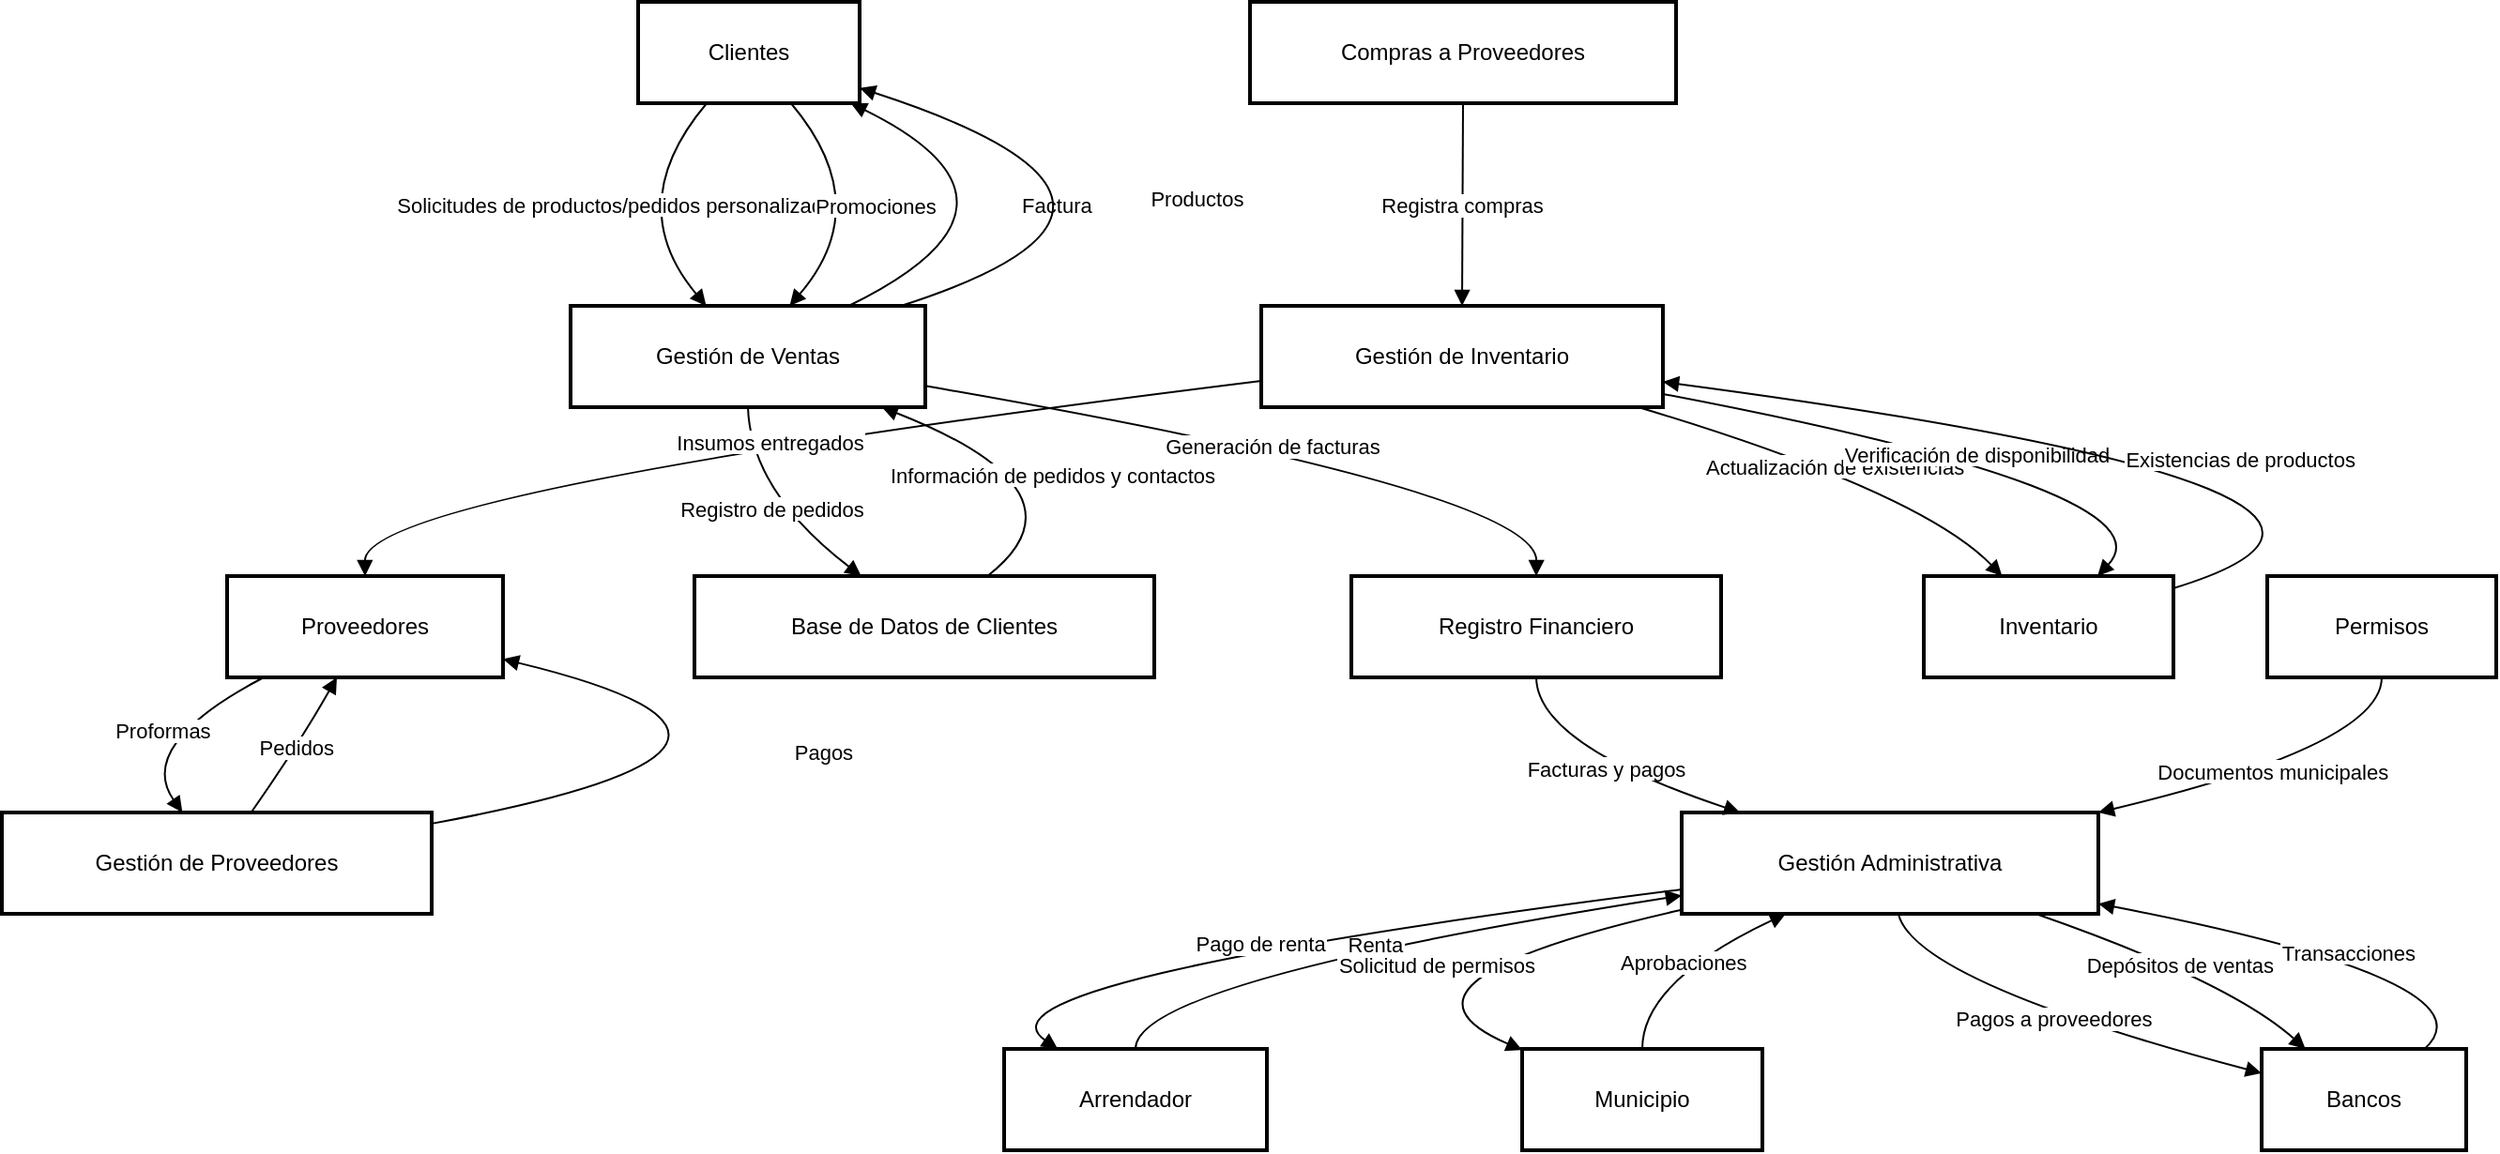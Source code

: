 <mxfile version="27.1.1">
  <diagram name="Page-1" id="xSIlCWUQG66eG-92K4HY">
    <mxGraphModel>
      <root>
        <mxCell id="0" />
        <mxCell id="1" parent="0" />
        <mxCell id="2" value="Clientes" style="whiteSpace=wrap;strokeWidth=2;" vertex="1" parent="1">
          <mxGeometry x="347" y="8" width="118" height="54" as="geometry" />
        </mxCell>
        <mxCell id="3" value="Gestión de Ventas" style="whiteSpace=wrap;strokeWidth=2;" vertex="1" parent="1">
          <mxGeometry x="311" y="170" width="189" height="54" as="geometry" />
        </mxCell>
        <mxCell id="4" value="Proveedores" style="whiteSpace=wrap;strokeWidth=2;" vertex="1" parent="1">
          <mxGeometry x="128" y="314" width="147" height="54" as="geometry" />
        </mxCell>
        <mxCell id="5" value="Gestión de Proveedores" style="whiteSpace=wrap;strokeWidth=2;" vertex="1" parent="1">
          <mxGeometry x="8" y="440" width="229" height="54" as="geometry" />
        </mxCell>
        <mxCell id="6" value="Arrendador" style="whiteSpace=wrap;strokeWidth=2;" vertex="1" parent="1">
          <mxGeometry x="542" y="566" width="140" height="54" as="geometry" />
        </mxCell>
        <mxCell id="7" value="Gestión Administrativa" style="whiteSpace=wrap;strokeWidth=2;" vertex="1" parent="1">
          <mxGeometry x="903" y="440" width="222" height="54" as="geometry" />
        </mxCell>
        <mxCell id="8" value="Municipio" style="whiteSpace=wrap;strokeWidth=2;" vertex="1" parent="1">
          <mxGeometry x="818" y="566" width="128" height="54" as="geometry" />
        </mxCell>
        <mxCell id="9" value="Bancos" style="whiteSpace=wrap;strokeWidth=2;" vertex="1" parent="1">
          <mxGeometry x="1212" y="566" width="109" height="54" as="geometry" />
        </mxCell>
        <mxCell id="10" value="Base de Datos de Clientes" style="whiteSpace=wrap;strokeWidth=2;" vertex="1" parent="1">
          <mxGeometry x="377" y="314" width="245" height="54" as="geometry" />
        </mxCell>
        <mxCell id="11" value="Registro Financiero" style="whiteSpace=wrap;strokeWidth=2;" vertex="1" parent="1">
          <mxGeometry x="727" y="314" width="197" height="54" as="geometry" />
        </mxCell>
        <mxCell id="12" value="Gestión de Inventario" style="whiteSpace=wrap;strokeWidth=2;" vertex="1" parent="1">
          <mxGeometry x="679" y="170" width="214" height="54" as="geometry" />
        </mxCell>
        <mxCell id="13" value="Inventario" style="whiteSpace=wrap;strokeWidth=2;" vertex="1" parent="1">
          <mxGeometry x="1032" y="314" width="133" height="54" as="geometry" />
        </mxCell>
        <mxCell id="14" value="Compras a Proveedores" style="whiteSpace=wrap;strokeWidth=2;" vertex="1" parent="1">
          <mxGeometry x="673" y="8" width="227" height="54" as="geometry" />
        </mxCell>
        <mxCell id="15" value="Permisos" style="whiteSpace=wrap;strokeWidth=2;" vertex="1" parent="1">
          <mxGeometry x="1215" y="314" width="122" height="54" as="geometry" />
        </mxCell>
        <mxCell id="16" value="Solicitudes de productos/pedidos personalizados" style="curved=1;startArrow=none;endArrow=block;exitX=0.31;exitY=1;entryX=0.38;entryY=-0.01;" edge="1" parent="1" source="2" target="3">
          <mxGeometry relative="1" as="geometry">
            <Array as="points">
              <mxPoint x="338" y="116" />
            </Array>
          </mxGeometry>
        </mxCell>
        <mxCell id="17" value="Factura" style="curved=1;startArrow=none;endArrow=block;exitX=0.79;exitY=-0.01;entryX=0.96;entryY=1;" edge="1" parent="1" source="3" target="2">
          <mxGeometry relative="1" as="geometry">
            <Array as="points">
              <mxPoint x="570" y="116" />
            </Array>
          </mxGeometry>
        </mxCell>
        <mxCell id="18" value="Productos" style="curved=1;startArrow=none;endArrow=block;exitX=0.94;exitY=-0.01;entryX=1;entryY=0.85;" edge="1" parent="1" source="3" target="2">
          <mxGeometry relative="1" as="geometry">
            <Array as="points">
              <mxPoint x="656" y="116" />
            </Array>
          </mxGeometry>
        </mxCell>
        <mxCell id="19" value="Promociones" style="curved=1;startArrow=none;endArrow=block;exitX=0.69;exitY=1;entryX=0.62;entryY=-0.01;" edge="1" parent="1" source="2" target="3">
          <mxGeometry relative="1" as="geometry">
            <Array as="points">
              <mxPoint x="474" y="116" />
            </Array>
          </mxGeometry>
        </mxCell>
        <mxCell id="20" value="Proformas" style="curved=1;startArrow=none;endArrow=block;exitX=0.14;exitY=0.99;entryX=0.42;entryY=0;" edge="1" parent="1" source="4" target="5">
          <mxGeometry relative="1" as="geometry">
            <Array as="points">
              <mxPoint x="79" y="404" />
            </Array>
          </mxGeometry>
        </mxCell>
        <mxCell id="21" value="Pedidos" style="curved=1;startArrow=none;endArrow=block;exitX=0.58;exitY=0;entryX=0.4;entryY=0.99;" edge="1" parent="1" source="5" target="4">
          <mxGeometry relative="1" as="geometry">
            <Array as="points">
              <mxPoint x="166" y="404" />
            </Array>
          </mxGeometry>
        </mxCell>
        <mxCell id="22" value="Pagos" style="curved=1;startArrow=none;endArrow=block;exitX=1;exitY=0.11;entryX=1;entryY=0.82;" edge="1" parent="1" source="5" target="4">
          <mxGeometry relative="1" as="geometry">
            <Array as="points">
              <mxPoint x="464" y="404" />
            </Array>
          </mxGeometry>
        </mxCell>
        <mxCell id="23" value="Renta" style="curved=1;startArrow=none;endArrow=block;exitX=0.5;exitY=0.01;entryX=0;entryY=0.82;" edge="1" parent="1" source="6" target="7">
          <mxGeometry relative="1" as="geometry">
            <Array as="points">
              <mxPoint x="612" y="530" />
            </Array>
          </mxGeometry>
        </mxCell>
        <mxCell id="24" value="Pago de renta" style="curved=1;startArrow=none;endArrow=block;exitX=0;exitY=0.76;entryX=0.21;entryY=0.01;" edge="1" parent="1" source="7" target="6">
          <mxGeometry relative="1" as="geometry">
            <Array as="points">
              <mxPoint x="518" y="530" />
            </Array>
          </mxGeometry>
        </mxCell>
        <mxCell id="25" value="Aprobaciones" style="curved=1;startArrow=none;endArrow=block;exitX=0.5;exitY=0.01;entryX=0.25;entryY=1;" edge="1" parent="1" source="8" target="7">
          <mxGeometry relative="1" as="geometry">
            <Array as="points">
              <mxPoint x="882" y="530" />
            </Array>
          </mxGeometry>
        </mxCell>
        <mxCell id="26" value="Solicitud de permisos" style="curved=1;startArrow=none;endArrow=block;exitX=0;exitY=0.96;entryX=0;entryY=0.01;" edge="1" parent="1" source="7" target="8">
          <mxGeometry relative="1" as="geometry">
            <Array as="points">
              <mxPoint x="733" y="530" />
            </Array>
          </mxGeometry>
        </mxCell>
        <mxCell id="27" value="Transacciones" style="curved=1;startArrow=none;endArrow=block;exitX=0.79;exitY=0.01;entryX=1;entryY=0.9;" edge="1" parent="1" source="9" target="7">
          <mxGeometry relative="1" as="geometry">
            <Array as="points">
              <mxPoint x="1339" y="530" />
            </Array>
          </mxGeometry>
        </mxCell>
        <mxCell id="28" value="Pagos a proveedores" style="curved=1;startArrow=none;endArrow=block;exitX=0.52;exitY=1;entryX=0;entryY=0.24;" edge="1" parent="1" source="7" target="9">
          <mxGeometry relative="1" as="geometry">
            <Array as="points">
              <mxPoint x="1027" y="530" />
            </Array>
          </mxGeometry>
        </mxCell>
        <mxCell id="29" value="Depósitos de ventas" style="curved=1;startArrow=none;endArrow=block;exitX=0.85;exitY=1;entryX=0.22;entryY=0.01;" edge="1" parent="1" source="7" target="9">
          <mxGeometry relative="1" as="geometry">
            <Array as="points">
              <mxPoint x="1195" y="530" />
            </Array>
          </mxGeometry>
        </mxCell>
        <mxCell id="30" value="Registro de pedidos" style="curved=1;startArrow=none;endArrow=block;exitX=0.5;exitY=0.99;entryX=0.36;entryY=-0.01;" edge="1" parent="1" source="3" target="10">
          <mxGeometry relative="1" as="geometry">
            <Array as="points">
              <mxPoint x="407" y="269" />
            </Array>
          </mxGeometry>
        </mxCell>
        <mxCell id="31" value="Generación de facturas" style="curved=1;startArrow=none;endArrow=block;exitX=1;exitY=0.79;entryX=0.5;entryY=-0.01;" edge="1" parent="1" source="3" target="11">
          <mxGeometry relative="1" as="geometry">
            <Array as="points">
              <mxPoint x="826" y="269" />
            </Array>
          </mxGeometry>
        </mxCell>
        <mxCell id="32" value="Actualización de existencias" style="curved=1;startArrow=none;endArrow=block;exitX=0.93;exitY=0.99;entryX=0.31;entryY=-0.01;" edge="1" parent="1" source="12" target="13">
          <mxGeometry relative="1" as="geometry">
            <Array as="points">
              <mxPoint x="1030" y="269" />
            </Array>
          </mxGeometry>
        </mxCell>
        <mxCell id="33" value="Verificación de disponibilidad" style="curved=1;startArrow=none;endArrow=block;exitX=1;exitY=0.87;entryX=0.7;entryY=-0.01;" edge="1" parent="1" source="12" target="13">
          <mxGeometry relative="1" as="geometry">
            <Array as="points">
              <mxPoint x="1167" y="269" />
            </Array>
          </mxGeometry>
        </mxCell>
        <mxCell id="34" value="Registra compras" style="curved=1;startArrow=none;endArrow=block;exitX=0.5;exitY=1;entryX=0.5;entryY=-0.01;" edge="1" parent="1" source="14" target="12">
          <mxGeometry relative="1" as="geometry">
            <Array as="points" />
          </mxGeometry>
        </mxCell>
        <mxCell id="35" value="Insumos entregados" style="curved=1;startArrow=none;endArrow=block;exitX=0;exitY=0.74;entryX=0.5;entryY=-0.01;" edge="1" parent="1" source="12" target="4">
          <mxGeometry relative="1" as="geometry">
            <Array as="points">
              <mxPoint x="201" y="269" />
            </Array>
          </mxGeometry>
        </mxCell>
        <mxCell id="36" value="Información de pedidos y contactos" style="curved=1;startArrow=none;endArrow=block;exitX=0.64;exitY=-0.01;entryX=0.87;entryY=0.99;" edge="1" parent="1" source="10" target="3">
          <mxGeometry relative="1" as="geometry">
            <Array as="points">
              <mxPoint x="591" y="269" />
            </Array>
          </mxGeometry>
        </mxCell>
        <mxCell id="37" value="Existencias de productos" style="curved=1;startArrow=none;endArrow=block;exitX=1;exitY=0.12;entryX=1;entryY=0.75;" edge="1" parent="1" source="13" target="12">
          <mxGeometry relative="1" as="geometry">
            <Array as="points">
              <mxPoint x="1334" y="269" />
            </Array>
          </mxGeometry>
        </mxCell>
        <mxCell id="38" value="Facturas y pagos" style="curved=1;startArrow=none;endArrow=block;exitX=0.5;exitY=0.99;entryX=0.14;entryY=0;" edge="1" parent="1" source="11" target="7">
          <mxGeometry relative="1" as="geometry">
            <Array as="points">
              <mxPoint x="826" y="404" />
            </Array>
          </mxGeometry>
        </mxCell>
        <mxCell id="39" value="Documentos municipales" style="curved=1;startArrow=none;endArrow=block;exitX=0.5;exitY=0.99;entryX=1;entryY=0;" edge="1" parent="1" source="15" target="7">
          <mxGeometry relative="1" as="geometry">
            <Array as="points">
              <mxPoint x="1276" y="404" />
            </Array>
          </mxGeometry>
        </mxCell>
      </root>
    </mxGraphModel>
  </diagram>
</mxfile>
